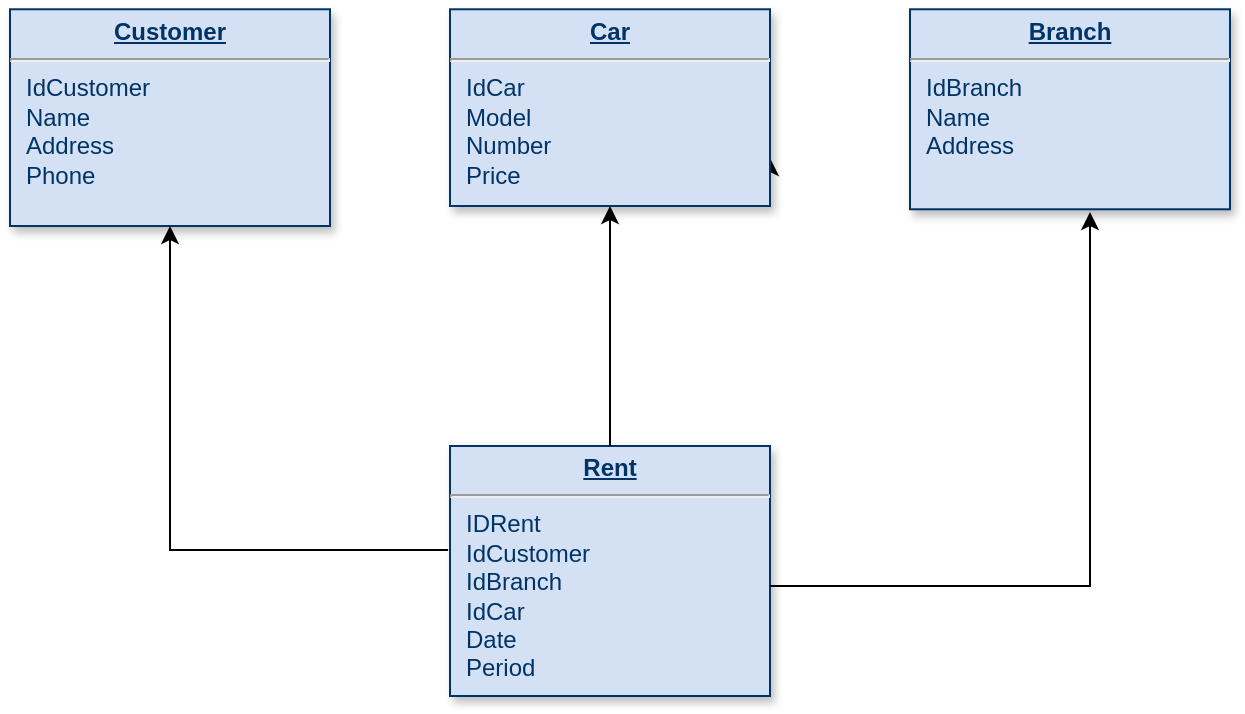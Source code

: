 <mxfile version="20.6.2" type="github">
  <diagram name="Page-1" id="efa7a0a1-bf9b-a30e-e6df-94a7791c09e9">
    <mxGraphModel dx="824" dy="487" grid="1" gridSize="10" guides="1" tooltips="1" connect="1" arrows="1" fold="1" page="1" pageScale="1" pageWidth="826" pageHeight="1169" background="none" math="0" shadow="0">
      <root>
        <mxCell id="0" />
        <mxCell id="1" parent="0" />
        <mxCell id="HUTD3hsNrrul_mwCTBAt-115" style="edgeStyle=orthogonalEdgeStyle;rounded=0;orthogonalLoop=1;jettySize=auto;html=1;exitX=1;exitY=1;exitDx=0;exitDy=0;" edge="1" parent="1" source="19">
          <mxGeometry relative="1" as="geometry">
            <mxPoint x="420" y="96" as="targetPoint" />
          </mxGeometry>
        </mxCell>
        <mxCell id="19" value="&lt;p style=&quot;margin: 0px; margin-top: 4px; text-align: center; text-decoration: underline;&quot;&gt;&lt;strong&gt;Car&lt;/strong&gt;&lt;/p&gt;&lt;hr&gt;&lt;p style=&quot;margin: 0px; margin-left: 8px;&quot;&gt;IdCar&lt;br&gt;Model&lt;/p&gt;&lt;p style=&quot;margin: 0px; margin-left: 8px;&quot;&gt;Number&lt;/p&gt;&lt;p style=&quot;margin: 0px; margin-left: 8px;&quot;&gt;Price&lt;/p&gt;" style="verticalAlign=top;align=left;overflow=fill;fontSize=12;fontFamily=Helvetica;html=1;strokeColor=#003366;shadow=1;fillColor=#D4E1F5;fontColor=#003366" parent="1" vertex="1">
          <mxGeometry x="260" y="21.64" width="160" height="98.36" as="geometry" />
        </mxCell>
        <mxCell id="20" value="&lt;p style=&quot;margin: 0px; margin-top: 4px; text-align: center; text-decoration: underline;&quot;&gt;&lt;b&gt;Rent&lt;/b&gt;&lt;/p&gt;&lt;hr&gt;&lt;p style=&quot;margin: 0px; margin-left: 8px;&quot;&gt;IDRent&lt;/p&gt;&lt;p style=&quot;margin: 0px; margin-left: 8px;&quot;&gt;IdCustomer&lt;/p&gt;&lt;p style=&quot;margin: 0px; margin-left: 8px;&quot;&gt;IdBranch&lt;/p&gt;&lt;p style=&quot;margin: 0px; margin-left: 8px;&quot;&gt;IdCar&lt;/p&gt;&lt;p style=&quot;margin: 0px; margin-left: 8px;&quot;&gt;Date&lt;/p&gt;&lt;p style=&quot;margin: 0px; margin-left: 8px;&quot;&gt;&lt;span style=&quot;background-color: initial;&quot;&gt;Period&lt;/span&gt;&lt;br&gt;&lt;/p&gt;" style="verticalAlign=top;align=left;overflow=fill;fontSize=12;fontFamily=Helvetica;html=1;strokeColor=#003366;shadow=1;fillColor=#D4E1F5;fontColor=#003366" parent="1" vertex="1">
          <mxGeometry x="260.0" y="240.0" width="160" height="125" as="geometry" />
        </mxCell>
        <mxCell id="23" value="&lt;p style=&quot;margin: 0px; margin-top: 4px; text-align: center; text-decoration: underline;&quot;&gt;&lt;b&gt;Branch&lt;/b&gt;&lt;/p&gt;&lt;hr&gt;&lt;p style=&quot;margin: 0px; margin-left: 8px;&quot;&gt;IdBranch&lt;/p&gt;&lt;p style=&quot;margin: 0px; margin-left: 8px;&quot;&gt;Name&lt;/p&gt;&lt;p style=&quot;margin: 0px; margin-left: 8px;&quot;&gt;Address&lt;/p&gt;" style="verticalAlign=top;align=left;overflow=fill;fontSize=12;fontFamily=Helvetica;html=1;strokeColor=#003366;shadow=1;fillColor=#D4E1F5;fontColor=#003366" parent="1" vertex="1">
          <mxGeometry x="490.0" y="21.64" width="160" height="100" as="geometry" />
        </mxCell>
        <mxCell id="25" value="&lt;p style=&quot;margin: 0px; margin-top: 4px; text-align: center; text-decoration: underline;&quot;&gt;&lt;strong&gt;Customer&lt;/strong&gt;&lt;/p&gt;&lt;hr&gt;&lt;p style=&quot;margin: 0px; margin-left: 8px;&quot;&gt;IdCustomer&lt;/p&gt;&lt;p style=&quot;margin: 0px; margin-left: 8px;&quot;&gt;&lt;span style=&quot;background-color: initial;&quot;&gt;Name&lt;/span&gt;&lt;/p&gt;&lt;p style=&quot;margin: 0px; margin-left: 8px;&quot;&gt;Address&lt;/p&gt;&lt;p style=&quot;margin: 0px; margin-left: 8px;&quot;&gt;Phone&lt;/p&gt;&lt;p style=&quot;margin: 0px; margin-left: 8px;&quot;&gt;&lt;br&gt;&lt;/p&gt;" style="verticalAlign=top;align=left;overflow=fill;fontSize=12;fontFamily=Helvetica;html=1;strokeColor=#003366;shadow=1;fillColor=#D4E1F5;fontColor=#003366" parent="1" vertex="1">
          <mxGeometry x="40" y="21.64" width="160" height="108.36" as="geometry" />
        </mxCell>
        <mxCell id="HUTD3hsNrrul_mwCTBAt-117" value="" style="edgeStyle=segmentEdgeStyle;endArrow=classic;html=1;rounded=0;exitX=-0.006;exitY=0.416;exitDx=0;exitDy=0;exitPerimeter=0;entryX=0.5;entryY=1;entryDx=0;entryDy=0;" edge="1" parent="1" source="20" target="25">
          <mxGeometry width="50" height="50" relative="1" as="geometry">
            <mxPoint x="110" y="300" as="sourcePoint" />
            <mxPoint x="160" y="250" as="targetPoint" />
            <Array as="points">
              <mxPoint x="120" y="292" />
            </Array>
          </mxGeometry>
        </mxCell>
        <mxCell id="HUTD3hsNrrul_mwCTBAt-118" value="" style="endArrow=classic;html=1;rounded=0;exitX=0.5;exitY=0;exitDx=0;exitDy=0;entryX=0.5;entryY=1;entryDx=0;entryDy=0;" edge="1" parent="1" source="20" target="19">
          <mxGeometry width="50" height="50" relative="1" as="geometry">
            <mxPoint x="390" y="230" as="sourcePoint" />
            <mxPoint x="440" y="180" as="targetPoint" />
          </mxGeometry>
        </mxCell>
        <mxCell id="HUTD3hsNrrul_mwCTBAt-119" value="" style="edgeStyle=elbowEdgeStyle;elbow=horizontal;endArrow=classic;html=1;rounded=0;entryX=0.562;entryY=1.014;entryDx=0;entryDy=0;entryPerimeter=0;" edge="1" parent="1" target="23">
          <mxGeometry width="50" height="50" relative="1" as="geometry">
            <mxPoint x="420" y="310" as="sourcePoint" />
            <mxPoint x="590" y="150" as="targetPoint" />
            <Array as="points">
              <mxPoint x="580" y="210" />
              <mxPoint x="590" y="160" />
              <mxPoint x="580" y="150" />
              <mxPoint x="580" y="280" />
            </Array>
          </mxGeometry>
        </mxCell>
      </root>
    </mxGraphModel>
  </diagram>
</mxfile>
